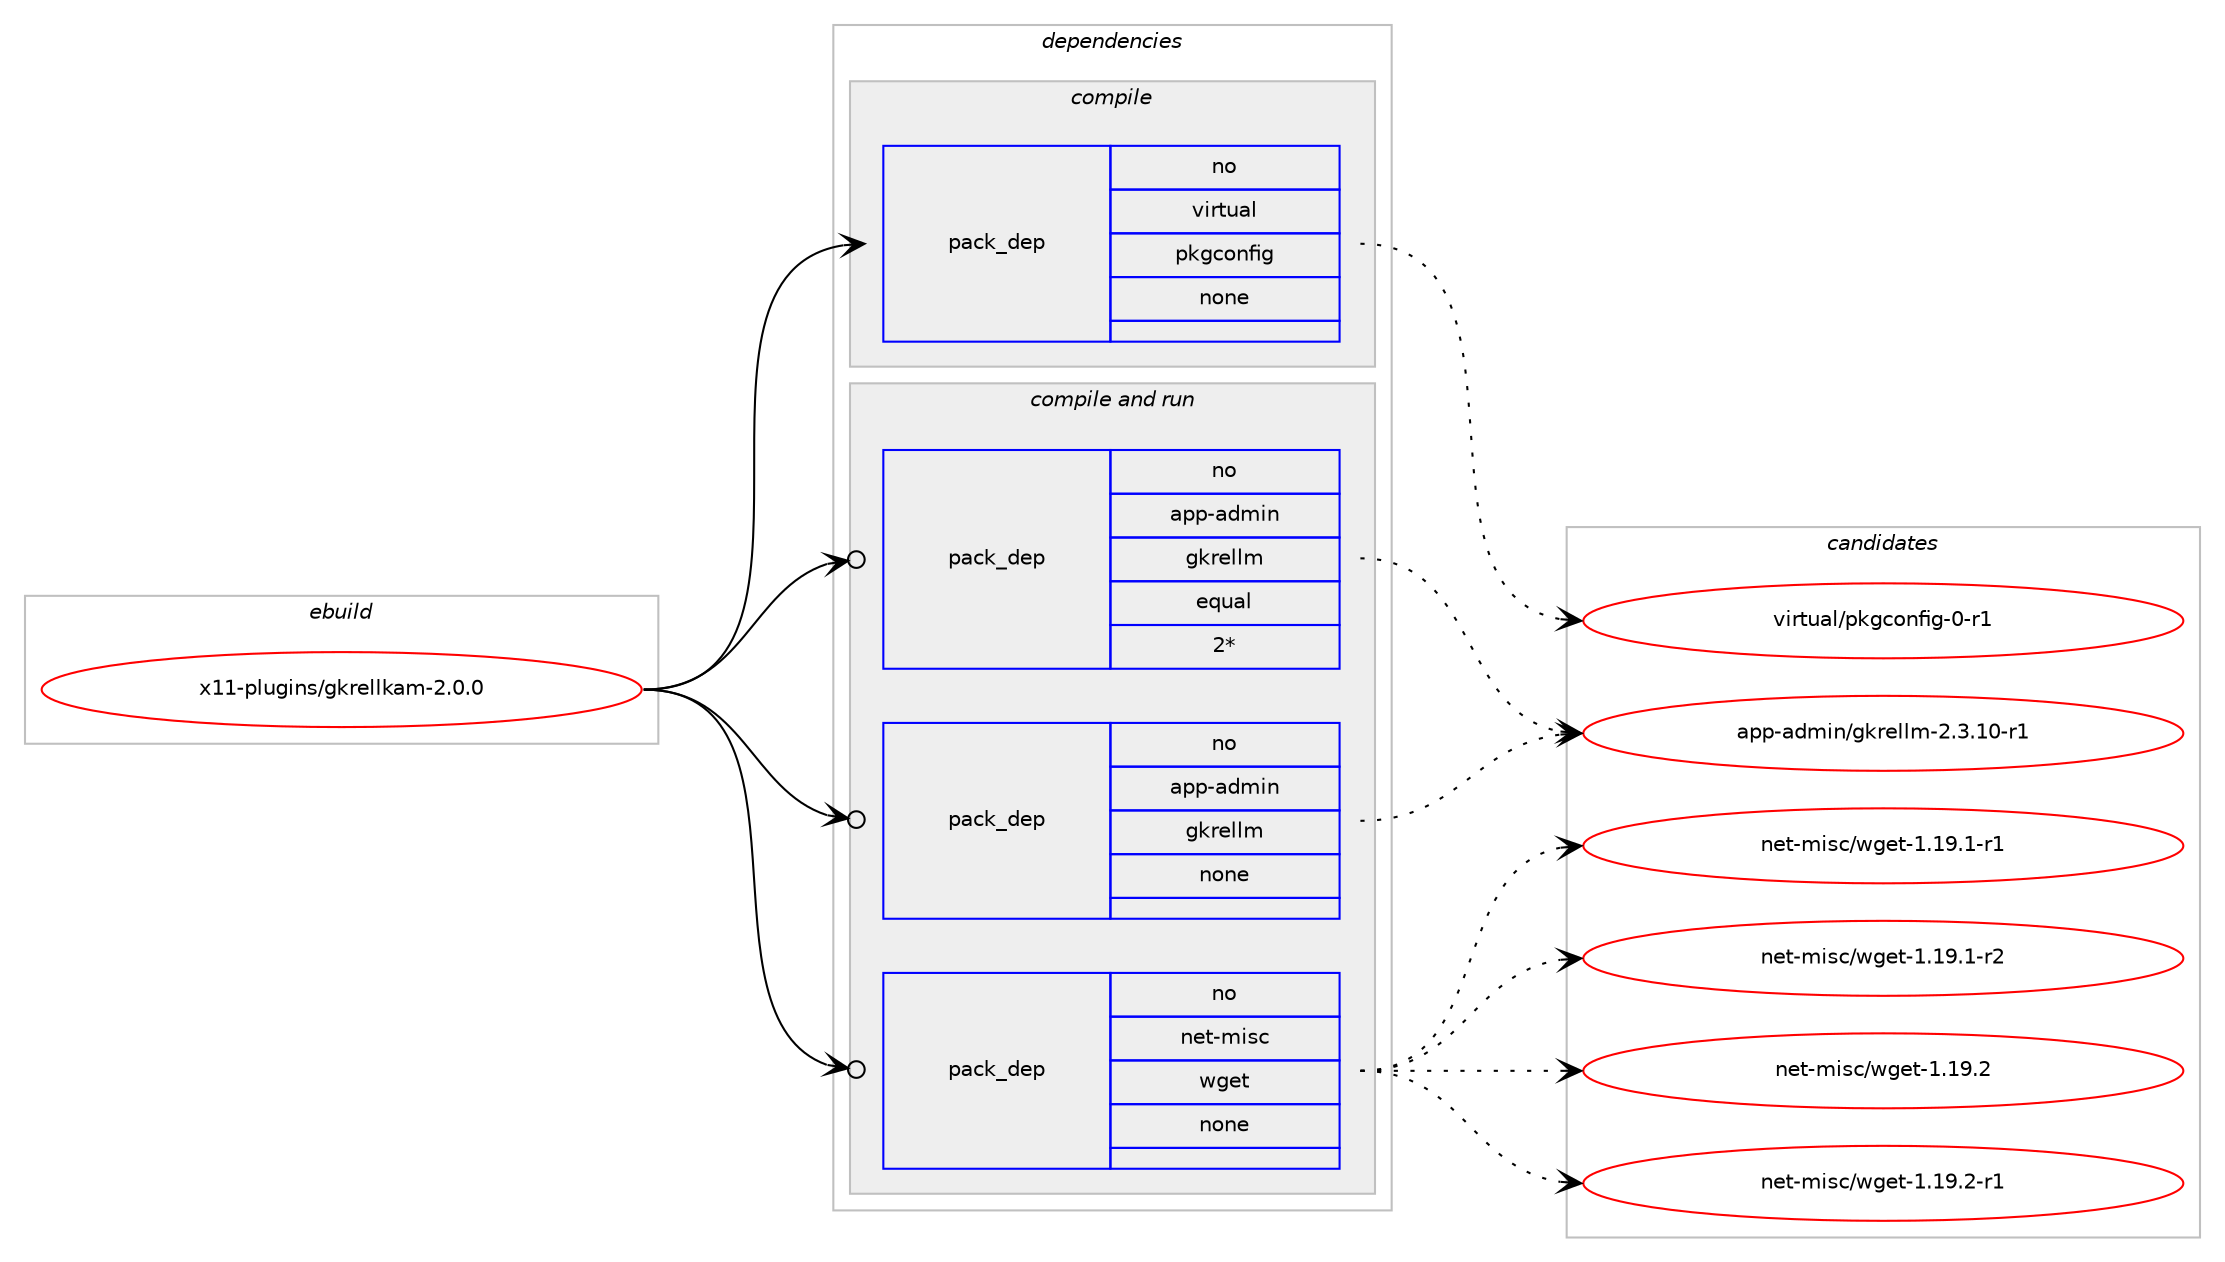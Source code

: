 digraph prolog {

# *************
# Graph options
# *************

newrank=true;
concentrate=true;
compound=true;
graph [rankdir=LR,fontname=Helvetica,fontsize=10,ranksep=1.5];#, ranksep=2.5, nodesep=0.2];
edge  [arrowhead=vee];
node  [fontname=Helvetica,fontsize=10];

# **********
# The ebuild
# **********

subgraph cluster_leftcol {
color=gray;
rank=same;
label=<<i>ebuild</i>>;
id [label="x11-plugins/gkrellkam-2.0.0", color=red, width=4, href="../x11-plugins/gkrellkam-2.0.0.svg"];
}

# ****************
# The dependencies
# ****************

subgraph cluster_midcol {
color=gray;
label=<<i>dependencies</i>>;
subgraph cluster_compile {
fillcolor="#eeeeee";
style=filled;
label=<<i>compile</i>>;
subgraph pack392868 {
dependency526315 [label=<<TABLE BORDER="0" CELLBORDER="1" CELLSPACING="0" CELLPADDING="4" WIDTH="220"><TR><TD ROWSPAN="6" CELLPADDING="30">pack_dep</TD></TR><TR><TD WIDTH="110">no</TD></TR><TR><TD>virtual</TD></TR><TR><TD>pkgconfig</TD></TR><TR><TD>none</TD></TR><TR><TD></TD></TR></TABLE>>, shape=none, color=blue];
}
id:e -> dependency526315:w [weight=20,style="solid",arrowhead="vee"];
}
subgraph cluster_compileandrun {
fillcolor="#eeeeee";
style=filled;
label=<<i>compile and run</i>>;
subgraph pack392869 {
dependency526316 [label=<<TABLE BORDER="0" CELLBORDER="1" CELLSPACING="0" CELLPADDING="4" WIDTH="220"><TR><TD ROWSPAN="6" CELLPADDING="30">pack_dep</TD></TR><TR><TD WIDTH="110">no</TD></TR><TR><TD>app-admin</TD></TR><TR><TD>gkrellm</TD></TR><TR><TD>equal</TD></TR><TR><TD>2*</TD></TR></TABLE>>, shape=none, color=blue];
}
id:e -> dependency526316:w [weight=20,style="solid",arrowhead="odotvee"];
subgraph pack392870 {
dependency526317 [label=<<TABLE BORDER="0" CELLBORDER="1" CELLSPACING="0" CELLPADDING="4" WIDTH="220"><TR><TD ROWSPAN="6" CELLPADDING="30">pack_dep</TD></TR><TR><TD WIDTH="110">no</TD></TR><TR><TD>app-admin</TD></TR><TR><TD>gkrellm</TD></TR><TR><TD>none</TD></TR><TR><TD></TD></TR></TABLE>>, shape=none, color=blue];
}
id:e -> dependency526317:w [weight=20,style="solid",arrowhead="odotvee"];
subgraph pack392871 {
dependency526318 [label=<<TABLE BORDER="0" CELLBORDER="1" CELLSPACING="0" CELLPADDING="4" WIDTH="220"><TR><TD ROWSPAN="6" CELLPADDING="30">pack_dep</TD></TR><TR><TD WIDTH="110">no</TD></TR><TR><TD>net-misc</TD></TR><TR><TD>wget</TD></TR><TR><TD>none</TD></TR><TR><TD></TD></TR></TABLE>>, shape=none, color=blue];
}
id:e -> dependency526318:w [weight=20,style="solid",arrowhead="odotvee"];
}
subgraph cluster_run {
fillcolor="#eeeeee";
style=filled;
label=<<i>run</i>>;
}
}

# **************
# The candidates
# **************

subgraph cluster_choices {
rank=same;
color=gray;
label=<<i>candidates</i>>;

subgraph choice392868 {
color=black;
nodesep=1;
choice11810511411611797108471121071039911111010210510345484511449 [label="virtual/pkgconfig-0-r1", color=red, width=4,href="../virtual/pkgconfig-0-r1.svg"];
dependency526315:e -> choice11810511411611797108471121071039911111010210510345484511449:w [style=dotted,weight="100"];
}
subgraph choice392869 {
color=black;
nodesep=1;
choice97112112459710010910511047103107114101108108109455046514649484511449 [label="app-admin/gkrellm-2.3.10-r1", color=red, width=4,href="../app-admin/gkrellm-2.3.10-r1.svg"];
dependency526316:e -> choice97112112459710010910511047103107114101108108109455046514649484511449:w [style=dotted,weight="100"];
}
subgraph choice392870 {
color=black;
nodesep=1;
choice97112112459710010910511047103107114101108108109455046514649484511449 [label="app-admin/gkrellm-2.3.10-r1", color=red, width=4,href="../app-admin/gkrellm-2.3.10-r1.svg"];
dependency526317:e -> choice97112112459710010910511047103107114101108108109455046514649484511449:w [style=dotted,weight="100"];
}
subgraph choice392871 {
color=black;
nodesep=1;
choice110101116451091051159947119103101116454946495746494511449 [label="net-misc/wget-1.19.1-r1", color=red, width=4,href="../net-misc/wget-1.19.1-r1.svg"];
choice110101116451091051159947119103101116454946495746494511450 [label="net-misc/wget-1.19.1-r2", color=red, width=4,href="../net-misc/wget-1.19.1-r2.svg"];
choice11010111645109105115994711910310111645494649574650 [label="net-misc/wget-1.19.2", color=red, width=4,href="../net-misc/wget-1.19.2.svg"];
choice110101116451091051159947119103101116454946495746504511449 [label="net-misc/wget-1.19.2-r1", color=red, width=4,href="../net-misc/wget-1.19.2-r1.svg"];
dependency526318:e -> choice110101116451091051159947119103101116454946495746494511449:w [style=dotted,weight="100"];
dependency526318:e -> choice110101116451091051159947119103101116454946495746494511450:w [style=dotted,weight="100"];
dependency526318:e -> choice11010111645109105115994711910310111645494649574650:w [style=dotted,weight="100"];
dependency526318:e -> choice110101116451091051159947119103101116454946495746504511449:w [style=dotted,weight="100"];
}
}

}
